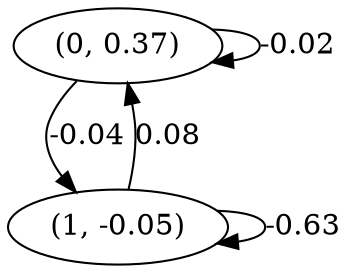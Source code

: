 digraph {
    0 [ label = "(0, 0.37)" ]
    1 [ label = "(1, -0.05)" ]
    0 -> 0 [ label = "-0.02" ]
    1 -> 1 [ label = "-0.63" ]
    1 -> 0 [ label = "0.08" ]
    0 -> 1 [ label = "-0.04" ]
}

